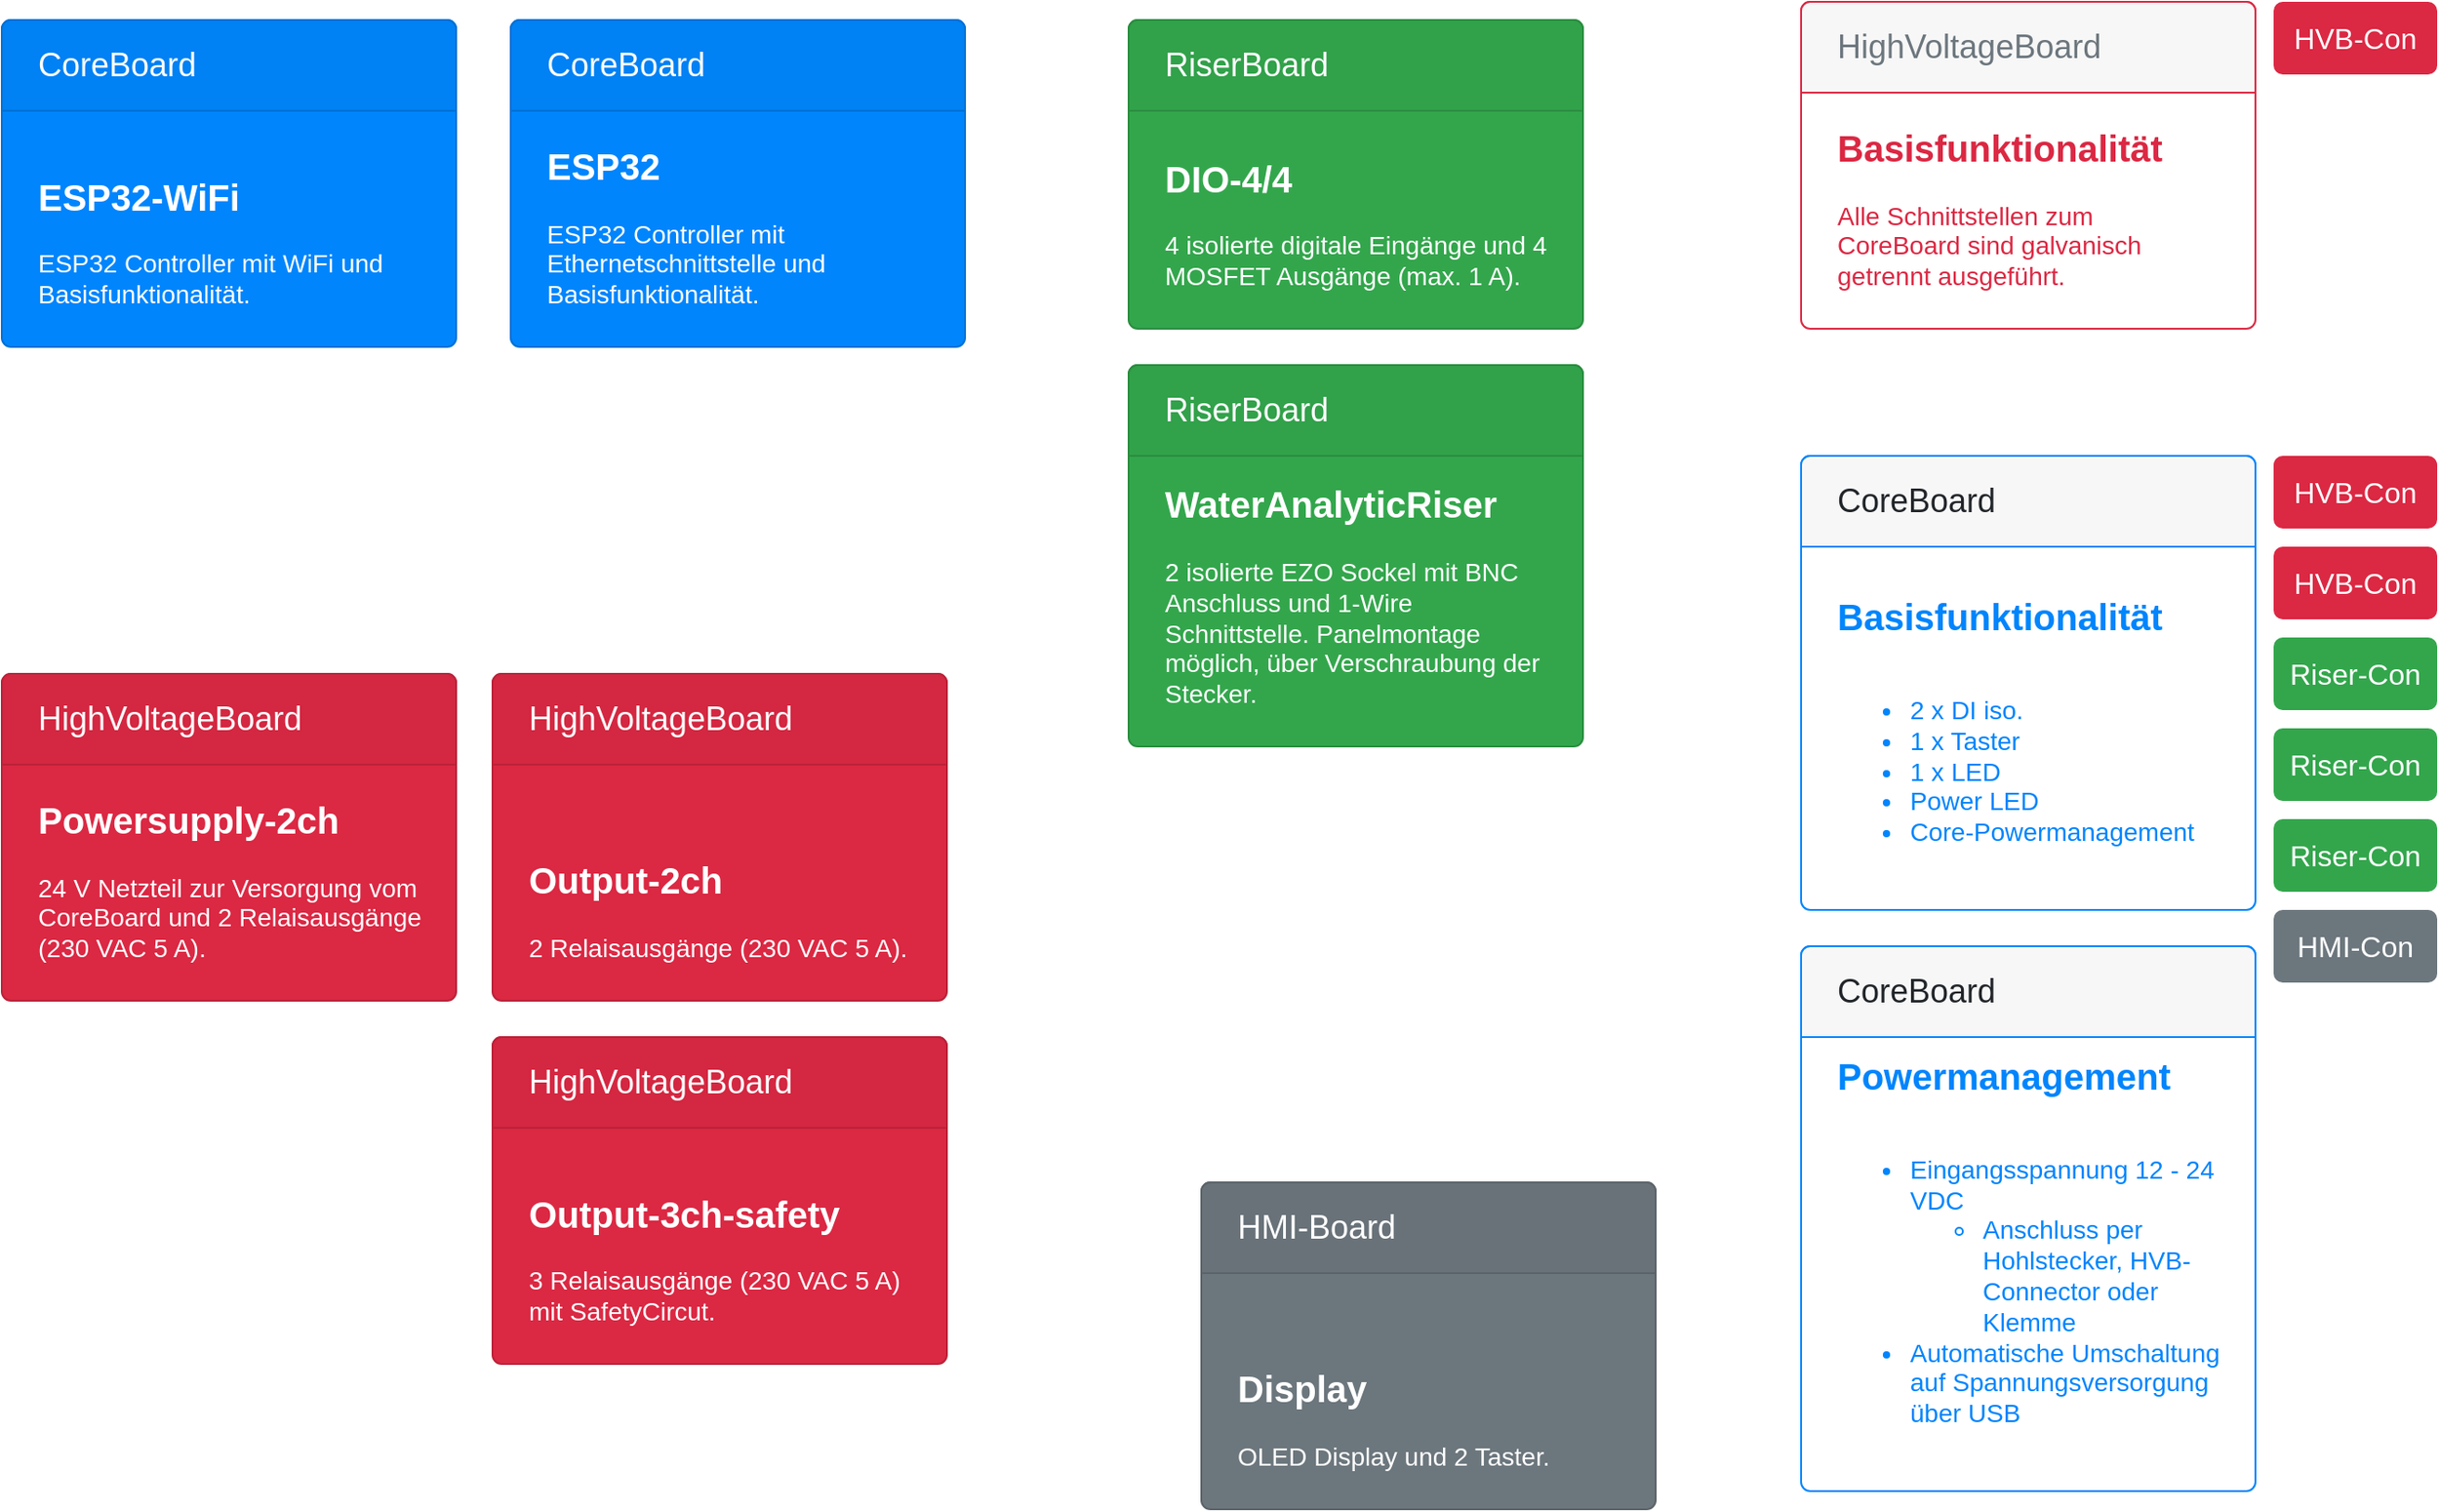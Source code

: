 <mxfile version="24.7.12">
  <diagram name="Seite-1" id="YVsHB8WTYbMFEzjw-cUy">
    <mxGraphModel dx="1434" dy="947" grid="1" gridSize="10" guides="1" tooltips="1" connect="1" arrows="1" fold="1" page="1" pageScale="1" pageWidth="1654" pageHeight="1169" math="0" shadow="0">
      <root>
        <mxCell id="0" />
        <mxCell id="1" parent="0" />
        <mxCell id="L24E9OEPDApnfGDhgLYN-9" value="&lt;b&gt;&lt;font style=&quot;font-size: 20px&quot;&gt;ESP32-WiFi&lt;/font&gt;&lt;/b&gt;&lt;br style=&quot;font-size: 14px&quot;&gt;&lt;br style=&quot;font-size: 14px&quot;&gt;ESP32 Controller mit WiFi und Basisfunktionalität." style="html=1;shadow=0;dashed=0;shape=mxgraph.bootstrap.rrect;rSize=5;strokeColor=#0071D5;html=1;whiteSpace=wrap;fillColor=#0085FC;fontColor=#ffffff;verticalAlign=bottom;align=left;spacing=20;spacingBottom=0;fontSize=14;" vertex="1" parent="1">
          <mxGeometry x="100" y="340" width="250" height="180" as="geometry" />
        </mxCell>
        <mxCell id="L24E9OEPDApnfGDhgLYN-10" value="CoreBoard" style="html=1;shadow=0;dashed=0;shape=mxgraph.bootstrap.topButton;rSize=5;perimeter=none;whiteSpace=wrap;fillColor=#0081F4;strokeColor=#0071D5;fontColor=#ffffff;resizeWidth=1;fontSize=18;align=left;spacing=20;" vertex="1" parent="L24E9OEPDApnfGDhgLYN-9">
          <mxGeometry width="250" height="50" relative="1" as="geometry" />
        </mxCell>
        <mxCell id="L24E9OEPDApnfGDhgLYN-11" value="&lt;b&gt;&lt;font style=&quot;font-size: 20px&quot;&gt;Powersupply-2ch&lt;/font&gt;&lt;/b&gt;&lt;br style=&quot;font-size: 14px&quot;&gt;&lt;br style=&quot;font-size: 14px&quot;&gt;24 V Netzteil zur Versorgung vom CoreBoard und 2 Relaisausgänge (230 VAC 5 A)." style="html=1;shadow=0;dashed=0;shape=mxgraph.bootstrap.rrect;rSize=5;strokeColor=#BA2239;html=1;whiteSpace=wrap;fillColor=#DB2843;fontColor=#ffffff;verticalAlign=bottom;align=left;spacing=20;spacingBottom=0;fontSize=14;" vertex="1" parent="1">
          <mxGeometry x="100" y="700" width="250" height="180" as="geometry" />
        </mxCell>
        <mxCell id="L24E9OEPDApnfGDhgLYN-12" value="HighVoltageBoard" style="html=1;shadow=0;dashed=0;shape=mxgraph.bootstrap.topButton;rSize=5;perimeter=none;whiteSpace=wrap;fillColor=#D42741;strokeColor=#BA2239;fontColor=#ffffff;resizeWidth=1;fontSize=18;align=left;spacing=20;" vertex="1" parent="L24E9OEPDApnfGDhgLYN-11">
          <mxGeometry width="250" height="50" relative="1" as="geometry" />
        </mxCell>
        <mxCell id="L24E9OEPDApnfGDhgLYN-13" value="&lt;b&gt;&lt;font style=&quot;font-size: 20px&quot;&gt;WaterAnalyticRiser&lt;/font&gt;&lt;/b&gt;&lt;br style=&quot;font-size: 14px&quot;&gt;&lt;br style=&quot;font-size: 14px&quot;&gt;2 isolierte EZO Sockel mit BNC Anschluss und 1-Wire Schnittstelle. Panelmontage möglich, über Verschraubung der Stecker." style="html=1;shadow=0;dashed=0;shape=mxgraph.bootstrap.rrect;rSize=5;strokeColor=#2B8D40;html=1;whiteSpace=wrap;fillColor=#33A64C;fontColor=#ffffff;verticalAlign=bottom;align=left;spacing=20;spacingBottom=0;fontSize=14;" vertex="1" parent="1">
          <mxGeometry x="720" y="530" width="250" height="210" as="geometry" />
        </mxCell>
        <mxCell id="L24E9OEPDApnfGDhgLYN-14" value="RiserBoard" style="html=1;shadow=0;dashed=0;shape=mxgraph.bootstrap.topButton;rSize=5;perimeter=none;whiteSpace=wrap;fillColor=#31A14A;strokeColor=#2B8D40;fontColor=#ffffff;resizeWidth=1;fontSize=18;align=left;spacing=20;" vertex="1" parent="L24E9OEPDApnfGDhgLYN-13">
          <mxGeometry width="250" height="50" relative="1" as="geometry" />
        </mxCell>
        <mxCell id="L24E9OEPDApnfGDhgLYN-15" value="&lt;b&gt;&lt;font style=&quot;font-size: 20px&quot;&gt;Display&lt;/font&gt;&lt;/b&gt;&lt;br style=&quot;font-size: 14px&quot;&gt;&lt;br style=&quot;font-size: 14px&quot;&gt;OLED Display und 2 Taster." style="html=1;shadow=0;dashed=0;shape=mxgraph.bootstrap.rrect;rSize=5;strokeColor=#5B646A;html=1;whiteSpace=wrap;fillColor=#6C767D;fontColor=#ffffff;verticalAlign=bottom;align=left;spacing=20;spacingBottom=0;fontSize=14;" vertex="1" parent="1">
          <mxGeometry x="760" y="980" width="250" height="180" as="geometry" />
        </mxCell>
        <mxCell id="L24E9OEPDApnfGDhgLYN-16" value="HMI-Board" style="html=1;shadow=0;dashed=0;shape=mxgraph.bootstrap.topButton;rSize=5;perimeter=none;whiteSpace=wrap;fillColor=#697279;strokeColor=#5B646A;fontColor=#ffffff;resizeWidth=1;fontSize=18;align=left;spacing=20;" vertex="1" parent="L24E9OEPDApnfGDhgLYN-15">
          <mxGeometry width="250" height="50" relative="1" as="geometry" />
        </mxCell>
        <mxCell id="L24E9OEPDApnfGDhgLYN-17" value="&lt;b&gt;&lt;font style=&quot;font-size: 20px&quot;&gt;ESP32&lt;/font&gt;&lt;/b&gt;&lt;br style=&quot;font-size: 14px&quot;&gt;&lt;br style=&quot;font-size: 14px&quot;&gt;ESP32 Controller mit Ethernetschnittstelle und Basisfunktionalität." style="html=1;shadow=0;dashed=0;shape=mxgraph.bootstrap.rrect;rSize=5;strokeColor=#0071D5;html=1;whiteSpace=wrap;fillColor=#0085FC;fontColor=#ffffff;verticalAlign=bottom;align=left;spacing=20;spacingBottom=0;fontSize=14;" vertex="1" parent="1">
          <mxGeometry x="380" y="340" width="250" height="180" as="geometry" />
        </mxCell>
        <mxCell id="L24E9OEPDApnfGDhgLYN-18" value="CoreBoard" style="html=1;shadow=0;dashed=0;shape=mxgraph.bootstrap.topButton;rSize=5;perimeter=none;whiteSpace=wrap;fillColor=#0081F4;strokeColor=#0071D5;fontColor=#ffffff;resizeWidth=1;fontSize=18;align=left;spacing=20;" vertex="1" parent="L24E9OEPDApnfGDhgLYN-17">
          <mxGeometry width="250" height="50" relative="1" as="geometry" />
        </mxCell>
        <mxCell id="L24E9OEPDApnfGDhgLYN-21" value="&lt;b&gt;&lt;font style=&quot;font-size: 20px&quot;&gt;Basisfunktionalität&lt;/font&gt;&lt;/b&gt;&lt;br style=&quot;font-size: 14px&quot;&gt;&lt;br style=&quot;font-size: 14px&quot;&gt;&lt;ul&gt;&lt;li&gt;2 x DI iso.&lt;/li&gt;&lt;li&gt;1 x Taster&lt;/li&gt;&lt;li&gt;1 x LED&lt;/li&gt;&lt;li&gt;Power LED&lt;/li&gt;&lt;li&gt;Core-Powermanagement&lt;/li&gt;&lt;/ul&gt;" style="html=1;shadow=0;dashed=0;shape=mxgraph.bootstrap.rrect;rSize=5;strokeColor=#0085FC;html=1;whiteSpace=wrap;fillColor=#ffffff;fontColor=#0085FC;verticalAlign=bottom;align=left;spacing=20;spacingBottom=0;fontSize=14;" vertex="1" parent="1">
          <mxGeometry x="1090" y="580" width="250" height="250" as="geometry" />
        </mxCell>
        <mxCell id="L24E9OEPDApnfGDhgLYN-22" value="CoreBoard" style="html=1;shadow=0;dashed=0;shape=mxgraph.bootstrap.topButton;rSize=5;perimeter=none;whiteSpace=wrap;fillColor=#F7F7F7;strokeColor=#0085FC;fontColor=#212529;resizeWidth=1;fontSize=18;align=left;spacing=20;" vertex="1" parent="L24E9OEPDApnfGDhgLYN-21">
          <mxGeometry width="250" height="50" relative="1" as="geometry" />
        </mxCell>
        <mxCell id="L24E9OEPDApnfGDhgLYN-23" value="&lt;b&gt;&lt;font style=&quot;font-size: 20px&quot;&gt;Powermanagement&lt;/font&gt;&lt;/b&gt;&lt;br style=&quot;font-size: 14px&quot;&gt;&lt;br style=&quot;font-size: 14px&quot;&gt;&lt;ul&gt;&lt;li&gt;Eingangsspannung 12 - 24 VDC&lt;/li&gt;&lt;ul&gt;&lt;li&gt;Anschluss per Hohlstecker, HVB-Connector oder Klemme&lt;/li&gt;&lt;/ul&gt;&lt;li&gt;Automatische Umschaltung auf Spannungsversorgung über USB&lt;/li&gt;&lt;/ul&gt;" style="html=1;shadow=0;dashed=0;shape=mxgraph.bootstrap.rrect;rSize=5;strokeColor=#0085FC;html=1;whiteSpace=wrap;fillColor=#ffffff;fontColor=#0085FC;verticalAlign=bottom;align=left;spacing=20;spacingBottom=0;fontSize=14;" vertex="1" parent="1">
          <mxGeometry x="1090" y="850" width="250" height="300" as="geometry" />
        </mxCell>
        <mxCell id="L24E9OEPDApnfGDhgLYN-24" value="CoreBoard" style="html=1;shadow=0;dashed=0;shape=mxgraph.bootstrap.topButton;rSize=5;perimeter=none;whiteSpace=wrap;fillColor=#F7F7F7;strokeColor=#0085FC;fontColor=#212529;resizeWidth=1;fontSize=18;align=left;spacing=20;" vertex="1" parent="L24E9OEPDApnfGDhgLYN-23">
          <mxGeometry width="250" height="50" relative="1" as="geometry" />
        </mxCell>
        <mxCell id="L24E9OEPDApnfGDhgLYN-25" value="HVB-Con" style="html=1;shadow=0;dashed=0;shape=mxgraph.bootstrap.rrect;rSize=5;strokeColor=none;strokeWidth=1;fillColor=#DB2843;fontColor=#FFFFFF;whiteSpace=wrap;align=center;verticalAlign=middle;spacingLeft=0;fontStyle=0;fontSize=16;spacing=5;" vertex="1" parent="1">
          <mxGeometry x="1350" y="580" width="90" height="40" as="geometry" />
        </mxCell>
        <mxCell id="L24E9OEPDApnfGDhgLYN-26" value="Riser-Con" style="html=1;shadow=0;dashed=0;shape=mxgraph.bootstrap.rrect;rSize=5;strokeColor=none;strokeWidth=1;fillColor=#33A64C;fontColor=#FFFFFF;whiteSpace=wrap;align=center;verticalAlign=middle;spacingLeft=0;fontStyle=0;fontSize=16;spacing=5;" vertex="1" parent="1">
          <mxGeometry x="1350" y="680" width="90" height="40" as="geometry" />
        </mxCell>
        <mxCell id="L24E9OEPDApnfGDhgLYN-27" value="Riser-Con" style="html=1;shadow=0;dashed=0;shape=mxgraph.bootstrap.rrect;rSize=5;strokeColor=none;strokeWidth=1;fillColor=#33A64C;fontColor=#FFFFFF;whiteSpace=wrap;align=center;verticalAlign=middle;spacingLeft=0;fontStyle=0;fontSize=16;spacing=5;" vertex="1" parent="1">
          <mxGeometry x="1350" y="730" width="90" height="40" as="geometry" />
        </mxCell>
        <mxCell id="L24E9OEPDApnfGDhgLYN-28" value="Riser-Con" style="html=1;shadow=0;dashed=0;shape=mxgraph.bootstrap.rrect;rSize=5;strokeColor=none;strokeWidth=1;fillColor=#33A64C;fontColor=#FFFFFF;whiteSpace=wrap;align=center;verticalAlign=middle;spacingLeft=0;fontStyle=0;fontSize=16;spacing=5;" vertex="1" parent="1">
          <mxGeometry x="1350" y="780" width="90" height="40" as="geometry" />
        </mxCell>
        <mxCell id="L24E9OEPDApnfGDhgLYN-30" value="HVB-Con" style="html=1;shadow=0;dashed=0;shape=mxgraph.bootstrap.rrect;rSize=5;strokeColor=none;strokeWidth=1;fillColor=#DB2843;fontColor=#FFFFFF;whiteSpace=wrap;align=center;verticalAlign=middle;spacingLeft=0;fontStyle=0;fontSize=16;spacing=5;" vertex="1" parent="1">
          <mxGeometry x="1350" y="630" width="90" height="40" as="geometry" />
        </mxCell>
        <mxCell id="L24E9OEPDApnfGDhgLYN-34" value="&lt;span style=&quot;font-size: 20px;&quot;&gt;&lt;b&gt;Output-2ch&lt;/b&gt;&lt;/span&gt;&lt;br style=&quot;font-size: 14px&quot;&gt;&lt;br style=&quot;font-size: 14px&quot;&gt;2 Relaisausgänge (230 VAC 5 A)." style="html=1;shadow=0;dashed=0;shape=mxgraph.bootstrap.rrect;rSize=5;strokeColor=#BA2239;html=1;whiteSpace=wrap;fillColor=#DB2843;fontColor=#ffffff;verticalAlign=bottom;align=left;spacing=20;spacingBottom=0;fontSize=14;" vertex="1" parent="1">
          <mxGeometry x="370" y="700" width="250" height="180" as="geometry" />
        </mxCell>
        <mxCell id="L24E9OEPDApnfGDhgLYN-35" value="HighVoltageBoard" style="html=1;shadow=0;dashed=0;shape=mxgraph.bootstrap.topButton;rSize=5;perimeter=none;whiteSpace=wrap;fillColor=#D42741;strokeColor=#BA2239;fontColor=#ffffff;resizeWidth=1;fontSize=18;align=left;spacing=20;" vertex="1" parent="L24E9OEPDApnfGDhgLYN-34">
          <mxGeometry width="250" height="50" relative="1" as="geometry" />
        </mxCell>
        <mxCell id="L24E9OEPDApnfGDhgLYN-36" value="&lt;b&gt;&lt;font style=&quot;font-size: 20px&quot;&gt;Basisfunktionalität&lt;/font&gt;&lt;/b&gt;&lt;br style=&quot;font-size: 14px&quot;&gt;&lt;br style=&quot;font-size: 14px&quot;&gt;Alle Schnittstellen zum CoreBoard sind galvanisch getrennt ausgeführt." style="html=1;shadow=0;dashed=0;shape=mxgraph.bootstrap.rrect;rSize=5;strokeColor=#DB2843;html=1;whiteSpace=wrap;fillColor=#ffffff;fontColor=#DB2843;verticalAlign=bottom;align=left;spacing=20;spacingBottom=0;fontSize=14;" vertex="1" parent="1">
          <mxGeometry x="1090" y="330" width="250" height="180" as="geometry" />
        </mxCell>
        <mxCell id="L24E9OEPDApnfGDhgLYN-37" value="HighVoltageBoard" style="html=1;shadow=0;dashed=0;shape=mxgraph.bootstrap.topButton;rSize=5;perimeter=none;whiteSpace=wrap;fillColor=#F7F7F7;strokeColor=#DB2843;fontColor=#6C767D;resizeWidth=1;fontSize=18;align=left;spacing=20;" vertex="1" parent="L24E9OEPDApnfGDhgLYN-36">
          <mxGeometry width="250" height="50" relative="1" as="geometry" />
        </mxCell>
        <mxCell id="L24E9OEPDApnfGDhgLYN-38" value="HVB-Con" style="html=1;shadow=0;dashed=0;shape=mxgraph.bootstrap.rrect;rSize=5;strokeColor=none;strokeWidth=1;fillColor=#DB2843;fontColor=#FFFFFF;whiteSpace=wrap;align=center;verticalAlign=middle;spacingLeft=0;fontStyle=0;fontSize=16;spacing=5;" vertex="1" parent="1">
          <mxGeometry x="1350" y="330" width="90" height="40" as="geometry" />
        </mxCell>
        <mxCell id="L24E9OEPDApnfGDhgLYN-39" value="&lt;span style=&quot;font-size: 20px;&quot;&gt;&lt;b&gt;Output-3ch-safety&lt;/b&gt;&lt;/span&gt;&lt;br style=&quot;font-size: 14px&quot;&gt;&lt;br style=&quot;font-size: 14px&quot;&gt;3 Relaisausgänge (230 VAC 5 A) mit SafetyCircut." style="html=1;shadow=0;dashed=0;shape=mxgraph.bootstrap.rrect;rSize=5;strokeColor=#BA2239;html=1;whiteSpace=wrap;fillColor=#DB2843;fontColor=#ffffff;verticalAlign=bottom;align=left;spacing=20;spacingBottom=0;fontSize=14;" vertex="1" parent="1">
          <mxGeometry x="370" y="900" width="250" height="180" as="geometry" />
        </mxCell>
        <mxCell id="L24E9OEPDApnfGDhgLYN-40" value="HighVoltageBoard" style="html=1;shadow=0;dashed=0;shape=mxgraph.bootstrap.topButton;rSize=5;perimeter=none;whiteSpace=wrap;fillColor=#D42741;strokeColor=#BA2239;fontColor=#ffffff;resizeWidth=1;fontSize=18;align=left;spacing=20;" vertex="1" parent="L24E9OEPDApnfGDhgLYN-39">
          <mxGeometry width="250" height="50" relative="1" as="geometry" />
        </mxCell>
        <mxCell id="L24E9OEPDApnfGDhgLYN-41" value="&lt;b&gt;&lt;font style=&quot;font-size: 20px&quot;&gt;DIO-4/4&lt;/font&gt;&lt;/b&gt;&lt;br style=&quot;font-size: 14px&quot;&gt;&lt;br style=&quot;font-size: 14px&quot;&gt;4 isolierte digitale Eingänge und 4 MOSFET Ausgänge (max. 1 A)." style="html=1;shadow=0;dashed=0;shape=mxgraph.bootstrap.rrect;rSize=5;strokeColor=#2B8D40;html=1;whiteSpace=wrap;fillColor=#33A64C;fontColor=#ffffff;verticalAlign=bottom;align=left;spacing=20;spacingBottom=0;fontSize=14;" vertex="1" parent="1">
          <mxGeometry x="720" y="340" width="250" height="170" as="geometry" />
        </mxCell>
        <mxCell id="L24E9OEPDApnfGDhgLYN-42" value="RiserBoard" style="html=1;shadow=0;dashed=0;shape=mxgraph.bootstrap.topButton;rSize=5;perimeter=none;whiteSpace=wrap;fillColor=#31A14A;strokeColor=#2B8D40;fontColor=#ffffff;resizeWidth=1;fontSize=18;align=left;spacing=20;" vertex="1" parent="L24E9OEPDApnfGDhgLYN-41">
          <mxGeometry width="250" height="50" relative="1" as="geometry" />
        </mxCell>
        <mxCell id="L24E9OEPDApnfGDhgLYN-43" value="HMI-Con" style="html=1;shadow=0;dashed=0;shape=mxgraph.bootstrap.rrect;rSize=5;strokeColor=none;strokeWidth=1;fillColor=#6C767D;fontColor=#FFFFFF;whiteSpace=wrap;align=center;verticalAlign=middle;spacingLeft=0;fontStyle=0;fontSize=16;spacing=5;" vertex="1" parent="1">
          <mxGeometry x="1350" y="830" width="90" height="40" as="geometry" />
        </mxCell>
      </root>
    </mxGraphModel>
  </diagram>
</mxfile>
